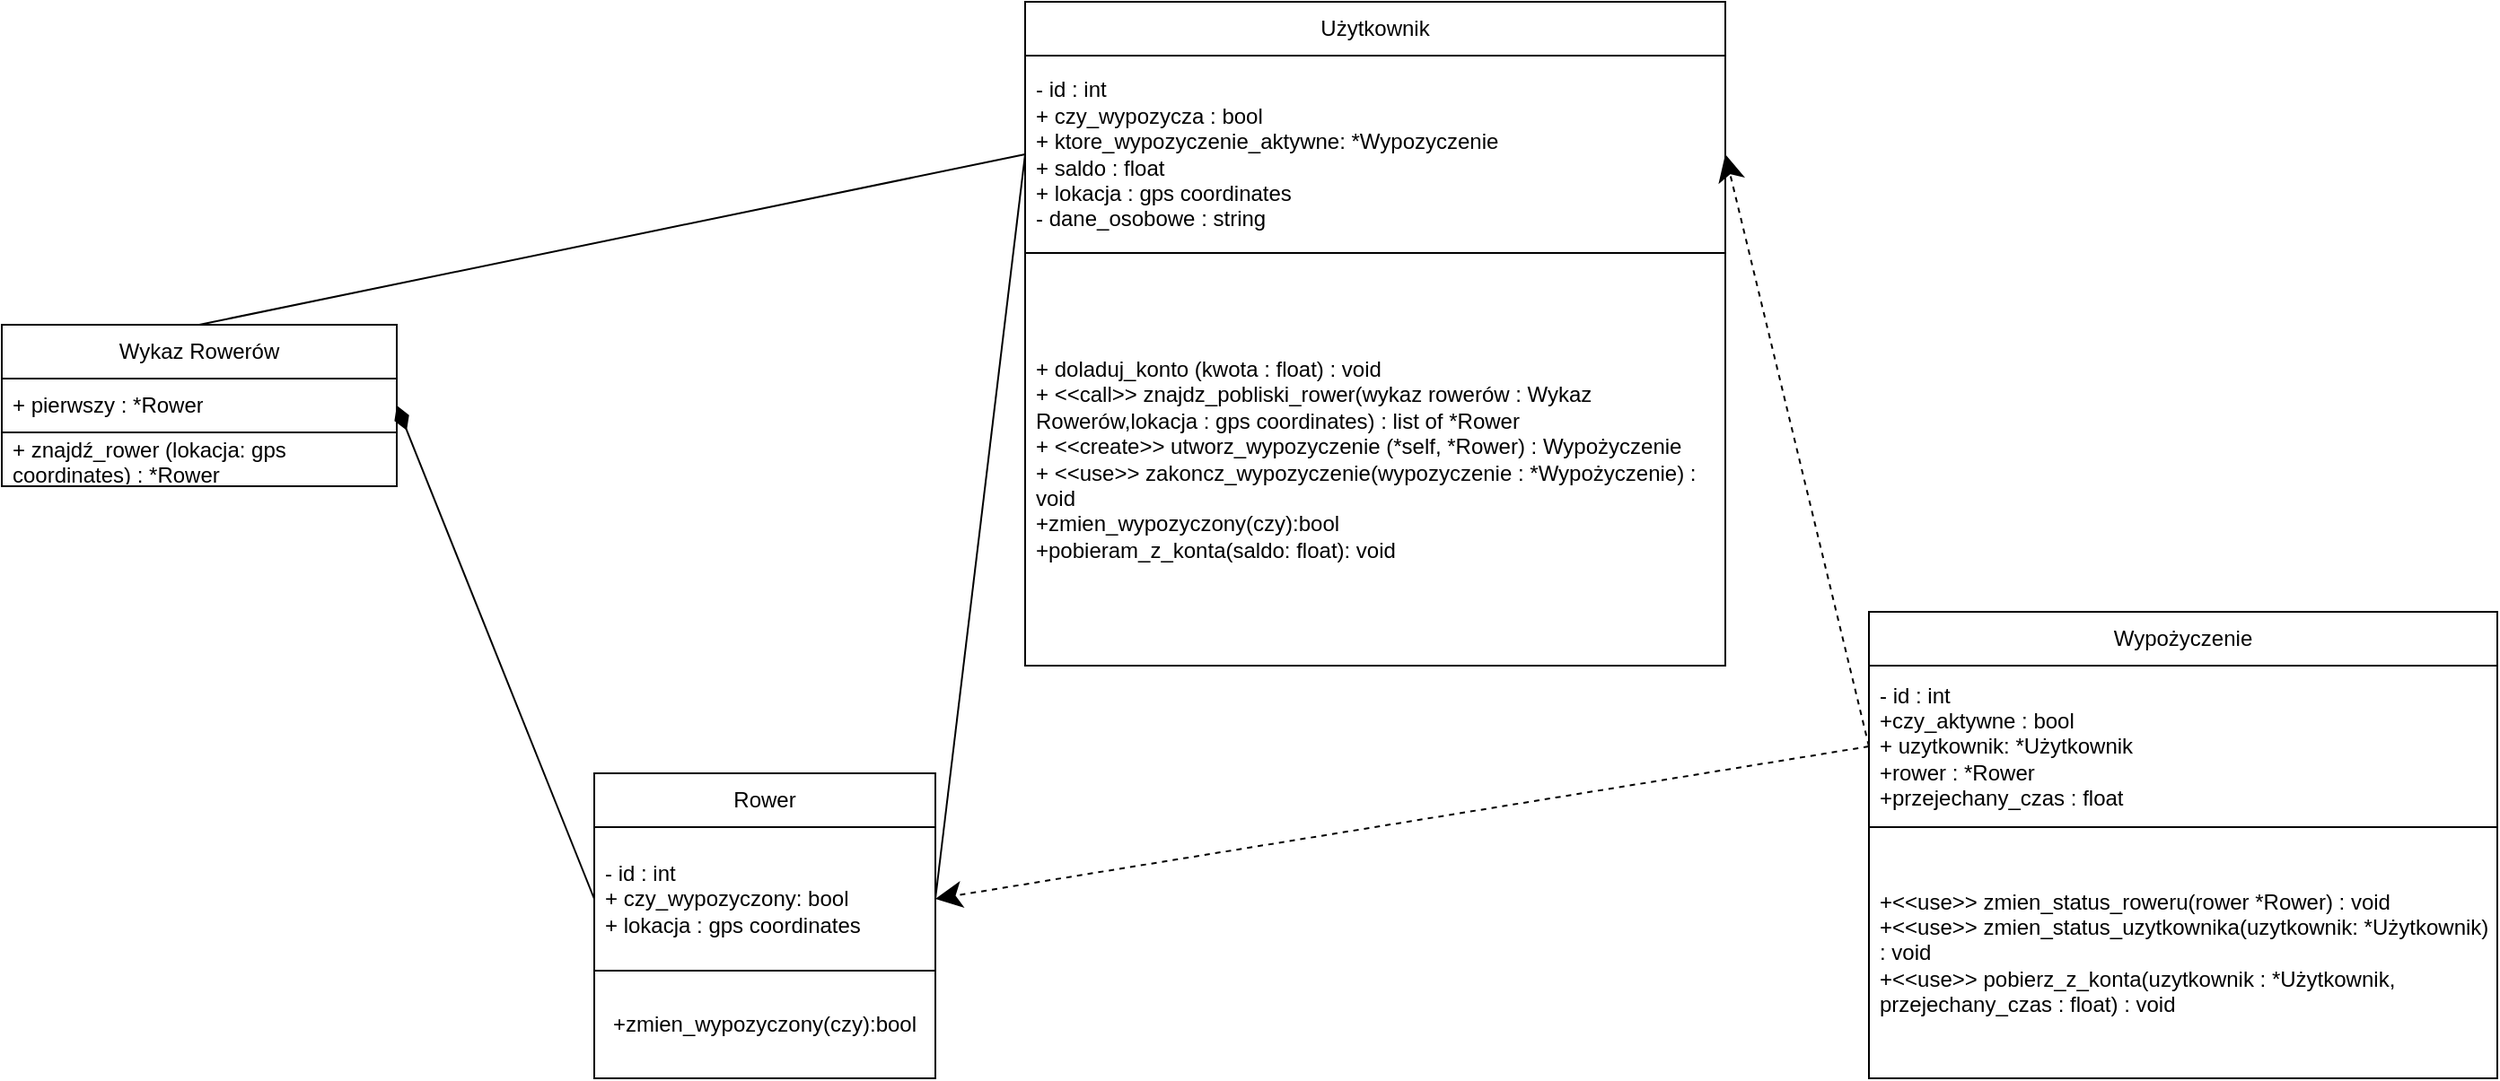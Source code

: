 <mxfile version="26.0.6">
  <diagram name="Page-1" id="j9KVeVCPFOLyzlObmtzI">
    <mxGraphModel dx="2062" dy="676" grid="1" gridSize="10" guides="1" tooltips="1" connect="1" arrows="1" fold="1" page="1" pageScale="1" pageWidth="827" pageHeight="1169" math="0" shadow="0">
      <root>
        <mxCell id="0" />
        <mxCell id="1" parent="0" />
        <mxCell id="7EhgKqNySJQiXrnXWurI-1" value="Użytkownik" style="swimlane;fontStyle=0;childLayout=stackLayout;horizontal=1;startSize=30;horizontalStack=0;resizeParent=1;resizeParentMax=0;resizeLast=0;collapsible=1;marginBottom=0;whiteSpace=wrap;html=1;" parent="1" vertex="1">
          <mxGeometry x="390" y="10" width="390" height="370" as="geometry" />
        </mxCell>
        <mxCell id="7EhgKqNySJQiXrnXWurI-2" value="&lt;div&gt;- id : int&lt;/div&gt;&lt;div&gt;+ czy_wypozycza : bool&lt;/div&gt;&lt;div&gt;+ ktore_wypozyczenie_aktywne: *Wypozyczenie&lt;br&gt;&lt;/div&gt;&lt;div&gt;+ saldo : float&lt;/div&gt;&lt;div&gt;+ lokacja : gps coordinates&lt;/div&gt;&lt;div&gt;- dane_osobowe : string&lt;br&gt;&lt;/div&gt;" style="text;strokeColor=none;fillColor=none;align=left;verticalAlign=middle;spacingLeft=4;spacingRight=4;overflow=hidden;points=[[0,0.5],[1,0.5]];portConstraint=eastwest;rotatable=0;whiteSpace=wrap;html=1;" parent="7EhgKqNySJQiXrnXWurI-1" vertex="1">
          <mxGeometry y="30" width="390" height="110" as="geometry" />
        </mxCell>
        <mxCell id="7EhgKqNySJQiXrnXWurI-3" value="&lt;div&gt;+ doladuj_konto (kwota : float) : void&lt;br&gt;+ &amp;lt;&amp;lt;call&amp;gt;&amp;gt; znajdz_pobliski_rower(wykaz rowerów : Wykaz Rowerów,lokacja : gps coordinates) : list of *Rower&lt;br&gt;+ &amp;lt;&amp;lt;create&amp;gt;&amp;gt; utworz_wypozyczenie (*self, *Rower) : Wypożyczenie&lt;br&gt;+ &amp;lt;&amp;lt;use&amp;gt;&amp;gt; zakoncz_wypozyczenie(wypozyczenie : *Wypożyczenie) : void&lt;/div&gt;&lt;div&gt;+zmien_wypozyczony(czy):bool&lt;/div&gt;&lt;div&gt;+pobieram_z_konta(saldo: float): void&lt;br&gt;&lt;/div&gt;" style="text;strokeColor=default;fillColor=none;align=left;verticalAlign=middle;spacingLeft=4;spacingRight=4;overflow=hidden;points=[[0,0.5],[1,0.5]];portConstraint=eastwest;rotatable=0;whiteSpace=wrap;html=1;" parent="7EhgKqNySJQiXrnXWurI-1" vertex="1">
          <mxGeometry y="140" width="390" height="230" as="geometry" />
        </mxCell>
        <mxCell id="7EhgKqNySJQiXrnXWurI-5" value="Rower" style="swimlane;fontStyle=0;childLayout=stackLayout;horizontal=1;startSize=30;horizontalStack=0;resizeParent=1;resizeParentMax=0;resizeLast=0;collapsible=1;marginBottom=0;whiteSpace=wrap;html=1;" parent="1" vertex="1">
          <mxGeometry x="150" y="440" width="190" height="110" as="geometry" />
        </mxCell>
        <mxCell id="7EhgKqNySJQiXrnXWurI-6" value="- id : int&lt;br&gt;+ czy_wypozyczony: bool&lt;br&gt;+ lokacja : gps coordinates" style="text;strokeColor=none;fillColor=none;align=left;verticalAlign=middle;spacingLeft=4;spacingRight=4;overflow=hidden;points=[[0,0.5],[1,0.5]];portConstraint=eastwest;rotatable=0;whiteSpace=wrap;html=1;" parent="7EhgKqNySJQiXrnXWurI-5" vertex="1">
          <mxGeometry y="30" width="190" height="80" as="geometry" />
        </mxCell>
        <mxCell id="7EhgKqNySJQiXrnXWurI-7" value="Item 2" style="text;strokeColor=default;fillColor=none;align=left;verticalAlign=middle;spacingLeft=4;spacingRight=4;overflow=hidden;points=[[0,0.5],[1,0.5]];portConstraint=eastwest;rotatable=0;whiteSpace=wrap;html=1;" parent="7EhgKqNySJQiXrnXWurI-5" vertex="1">
          <mxGeometry y="110" width="190" as="geometry" />
        </mxCell>
        <mxCell id="7EhgKqNySJQiXrnXWurI-9" value="Wypożyczenie" style="swimlane;fontStyle=0;childLayout=stackLayout;horizontal=1;startSize=30;horizontalStack=0;resizeParent=1;resizeParentMax=0;resizeLast=0;collapsible=1;marginBottom=0;whiteSpace=wrap;html=1;" parent="1" vertex="1">
          <mxGeometry x="860" y="350" width="350" height="260" as="geometry" />
        </mxCell>
        <mxCell id="7EhgKqNySJQiXrnXWurI-10" value="- id : int&lt;br&gt;+czy_aktywne : bool&lt;br&gt;+ uzytkownik: *Użytkownik&lt;br&gt;+rower : *Rower&lt;br&gt;+przejechany_czas : float" style="text;strokeColor=none;fillColor=none;align=left;verticalAlign=middle;spacingLeft=4;spacingRight=4;overflow=hidden;points=[[0,0.5],[1,0.5]];portConstraint=eastwest;rotatable=0;whiteSpace=wrap;html=1;" parent="7EhgKqNySJQiXrnXWurI-9" vertex="1">
          <mxGeometry y="30" width="350" height="90" as="geometry" />
        </mxCell>
        <mxCell id="7EhgKqNySJQiXrnXWurI-11" value="+&amp;lt;&amp;lt;use&amp;gt;&amp;gt; zmien_status_roweru(rower *Rower) : void&lt;br&gt;+&amp;lt;&amp;lt;use&amp;gt;&amp;gt; zmien_status_uzytkownika(uzytkownik: *Użytkownik) : void&lt;div&gt;+&amp;lt;&amp;lt;use&amp;gt;&amp;gt; pobierz_z_konta(uzytkownik : *Użytkownik, przejechany_czas : float) : void&lt;br&gt;&lt;/div&gt;" style="text;strokeColor=default;fillColor=none;align=left;verticalAlign=middle;spacingLeft=4;spacingRight=4;overflow=hidden;points=[[0,0.5],[1,0.5]];portConstraint=eastwest;rotatable=0;whiteSpace=wrap;html=1;" parent="7EhgKqNySJQiXrnXWurI-9" vertex="1">
          <mxGeometry y="120" width="350" height="140" as="geometry" />
        </mxCell>
        <mxCell id="7EhgKqNySJQiXrnXWurI-13" value="Wykaz Rowerów" style="swimlane;fontStyle=0;childLayout=stackLayout;horizontal=1;startSize=30;horizontalStack=0;resizeParent=1;resizeParentMax=0;resizeLast=0;collapsible=1;marginBottom=0;whiteSpace=wrap;html=1;" parent="1" vertex="1">
          <mxGeometry x="-180" y="190" width="220" height="90" as="geometry" />
        </mxCell>
        <mxCell id="7EhgKqNySJQiXrnXWurI-14" value="+ pierwszy : *Rower" style="text;strokeColor=none;fillColor=none;align=left;verticalAlign=middle;spacingLeft=4;spacingRight=4;overflow=hidden;points=[[0,0.5],[1,0.5]];portConstraint=eastwest;rotatable=0;whiteSpace=wrap;html=1;" parent="7EhgKqNySJQiXrnXWurI-13" vertex="1">
          <mxGeometry y="30" width="220" height="30" as="geometry" />
        </mxCell>
        <mxCell id="7EhgKqNySJQiXrnXWurI-15" value="+ znajdź_rower (lokacja: gps coordinates) : *Rower" style="text;strokeColor=default;fillColor=none;align=left;verticalAlign=middle;spacingLeft=4;spacingRight=4;overflow=hidden;points=[[0,0.5],[1,0.5]];portConstraint=eastwest;rotatable=0;whiteSpace=wrap;html=1;" parent="7EhgKqNySJQiXrnXWurI-13" vertex="1">
          <mxGeometry y="60" width="220" height="30" as="geometry" />
        </mxCell>
        <mxCell id="7EhgKqNySJQiXrnXWurI-17" style="rounded=0;orthogonalLoop=1;jettySize=auto;html=1;exitX=0;exitY=0.5;exitDx=0;exitDy=0;entryX=1;entryY=0.5;entryDx=0;entryDy=0;endArrow=diamondThin;endFill=1;strokeWidth=1;endSize=12;" parent="1" source="7EhgKqNySJQiXrnXWurI-6" target="7EhgKqNySJQiXrnXWurI-14" edge="1">
          <mxGeometry relative="1" as="geometry" />
        </mxCell>
        <mxCell id="7EhgKqNySJQiXrnXWurI-20" value="" style="endArrow=none;html=1;rounded=0;exitX=1;exitY=0.5;exitDx=0;exitDy=0;entryX=0;entryY=0.5;entryDx=0;entryDy=0;" parent="1" source="7EhgKqNySJQiXrnXWurI-6" target="7EhgKqNySJQiXrnXWurI-2" edge="1">
          <mxGeometry width="50" height="50" relative="1" as="geometry">
            <mxPoint x="390" y="300" as="sourcePoint" />
            <mxPoint x="440" y="250" as="targetPoint" />
          </mxGeometry>
        </mxCell>
        <mxCell id="7EhgKqNySJQiXrnXWurI-21" value="" style="endArrow=none;html=1;rounded=0;exitX=0.5;exitY=0;exitDx=0;exitDy=0;entryX=0;entryY=0.5;entryDx=0;entryDy=0;" parent="1" source="7EhgKqNySJQiXrnXWurI-13" target="7EhgKqNySJQiXrnXWurI-2" edge="1">
          <mxGeometry width="50" height="50" relative="1" as="geometry">
            <mxPoint x="390" y="340" as="sourcePoint" />
            <mxPoint x="440" y="290" as="targetPoint" />
          </mxGeometry>
        </mxCell>
        <mxCell id="7EhgKqNySJQiXrnXWurI-22" value="" style="endArrow=classic;dashed=1;html=1;rounded=0;endFill=1;exitX=0;exitY=0.5;exitDx=0;exitDy=0;entryX=1;entryY=0.5;entryDx=0;entryDy=0;endSize=12;" parent="1" source="7EhgKqNySJQiXrnXWurI-10" target="7EhgKqNySJQiXrnXWurI-2" edge="1">
          <mxGeometry width="50" height="50" relative="1" as="geometry">
            <mxPoint x="390" y="340" as="sourcePoint" />
            <mxPoint x="440" y="290" as="targetPoint" />
          </mxGeometry>
        </mxCell>
        <mxCell id="7EhgKqNySJQiXrnXWurI-23" value="" style="endArrow=classic;dashed=1;html=1;rounded=0;endFill=1;exitX=0;exitY=0.5;exitDx=0;exitDy=0;entryX=1;entryY=0.5;entryDx=0;entryDy=0;endSize=12;" parent="1" source="7EhgKqNySJQiXrnXWurI-10" target="7EhgKqNySJQiXrnXWurI-6" edge="1">
          <mxGeometry width="50" height="50" relative="1" as="geometry">
            <mxPoint x="710" y="425" as="sourcePoint" />
            <mxPoint x="660" y="105" as="targetPoint" />
          </mxGeometry>
        </mxCell>
        <mxCell id="FexgOb4OCjAaXNhbocFR-1" value="+zmien_wypozyczony(czy):bool" style="rounded=0;whiteSpace=wrap;html=1;" vertex="1" parent="1">
          <mxGeometry x="150" y="550" width="190" height="60" as="geometry" />
        </mxCell>
      </root>
    </mxGraphModel>
  </diagram>
</mxfile>

